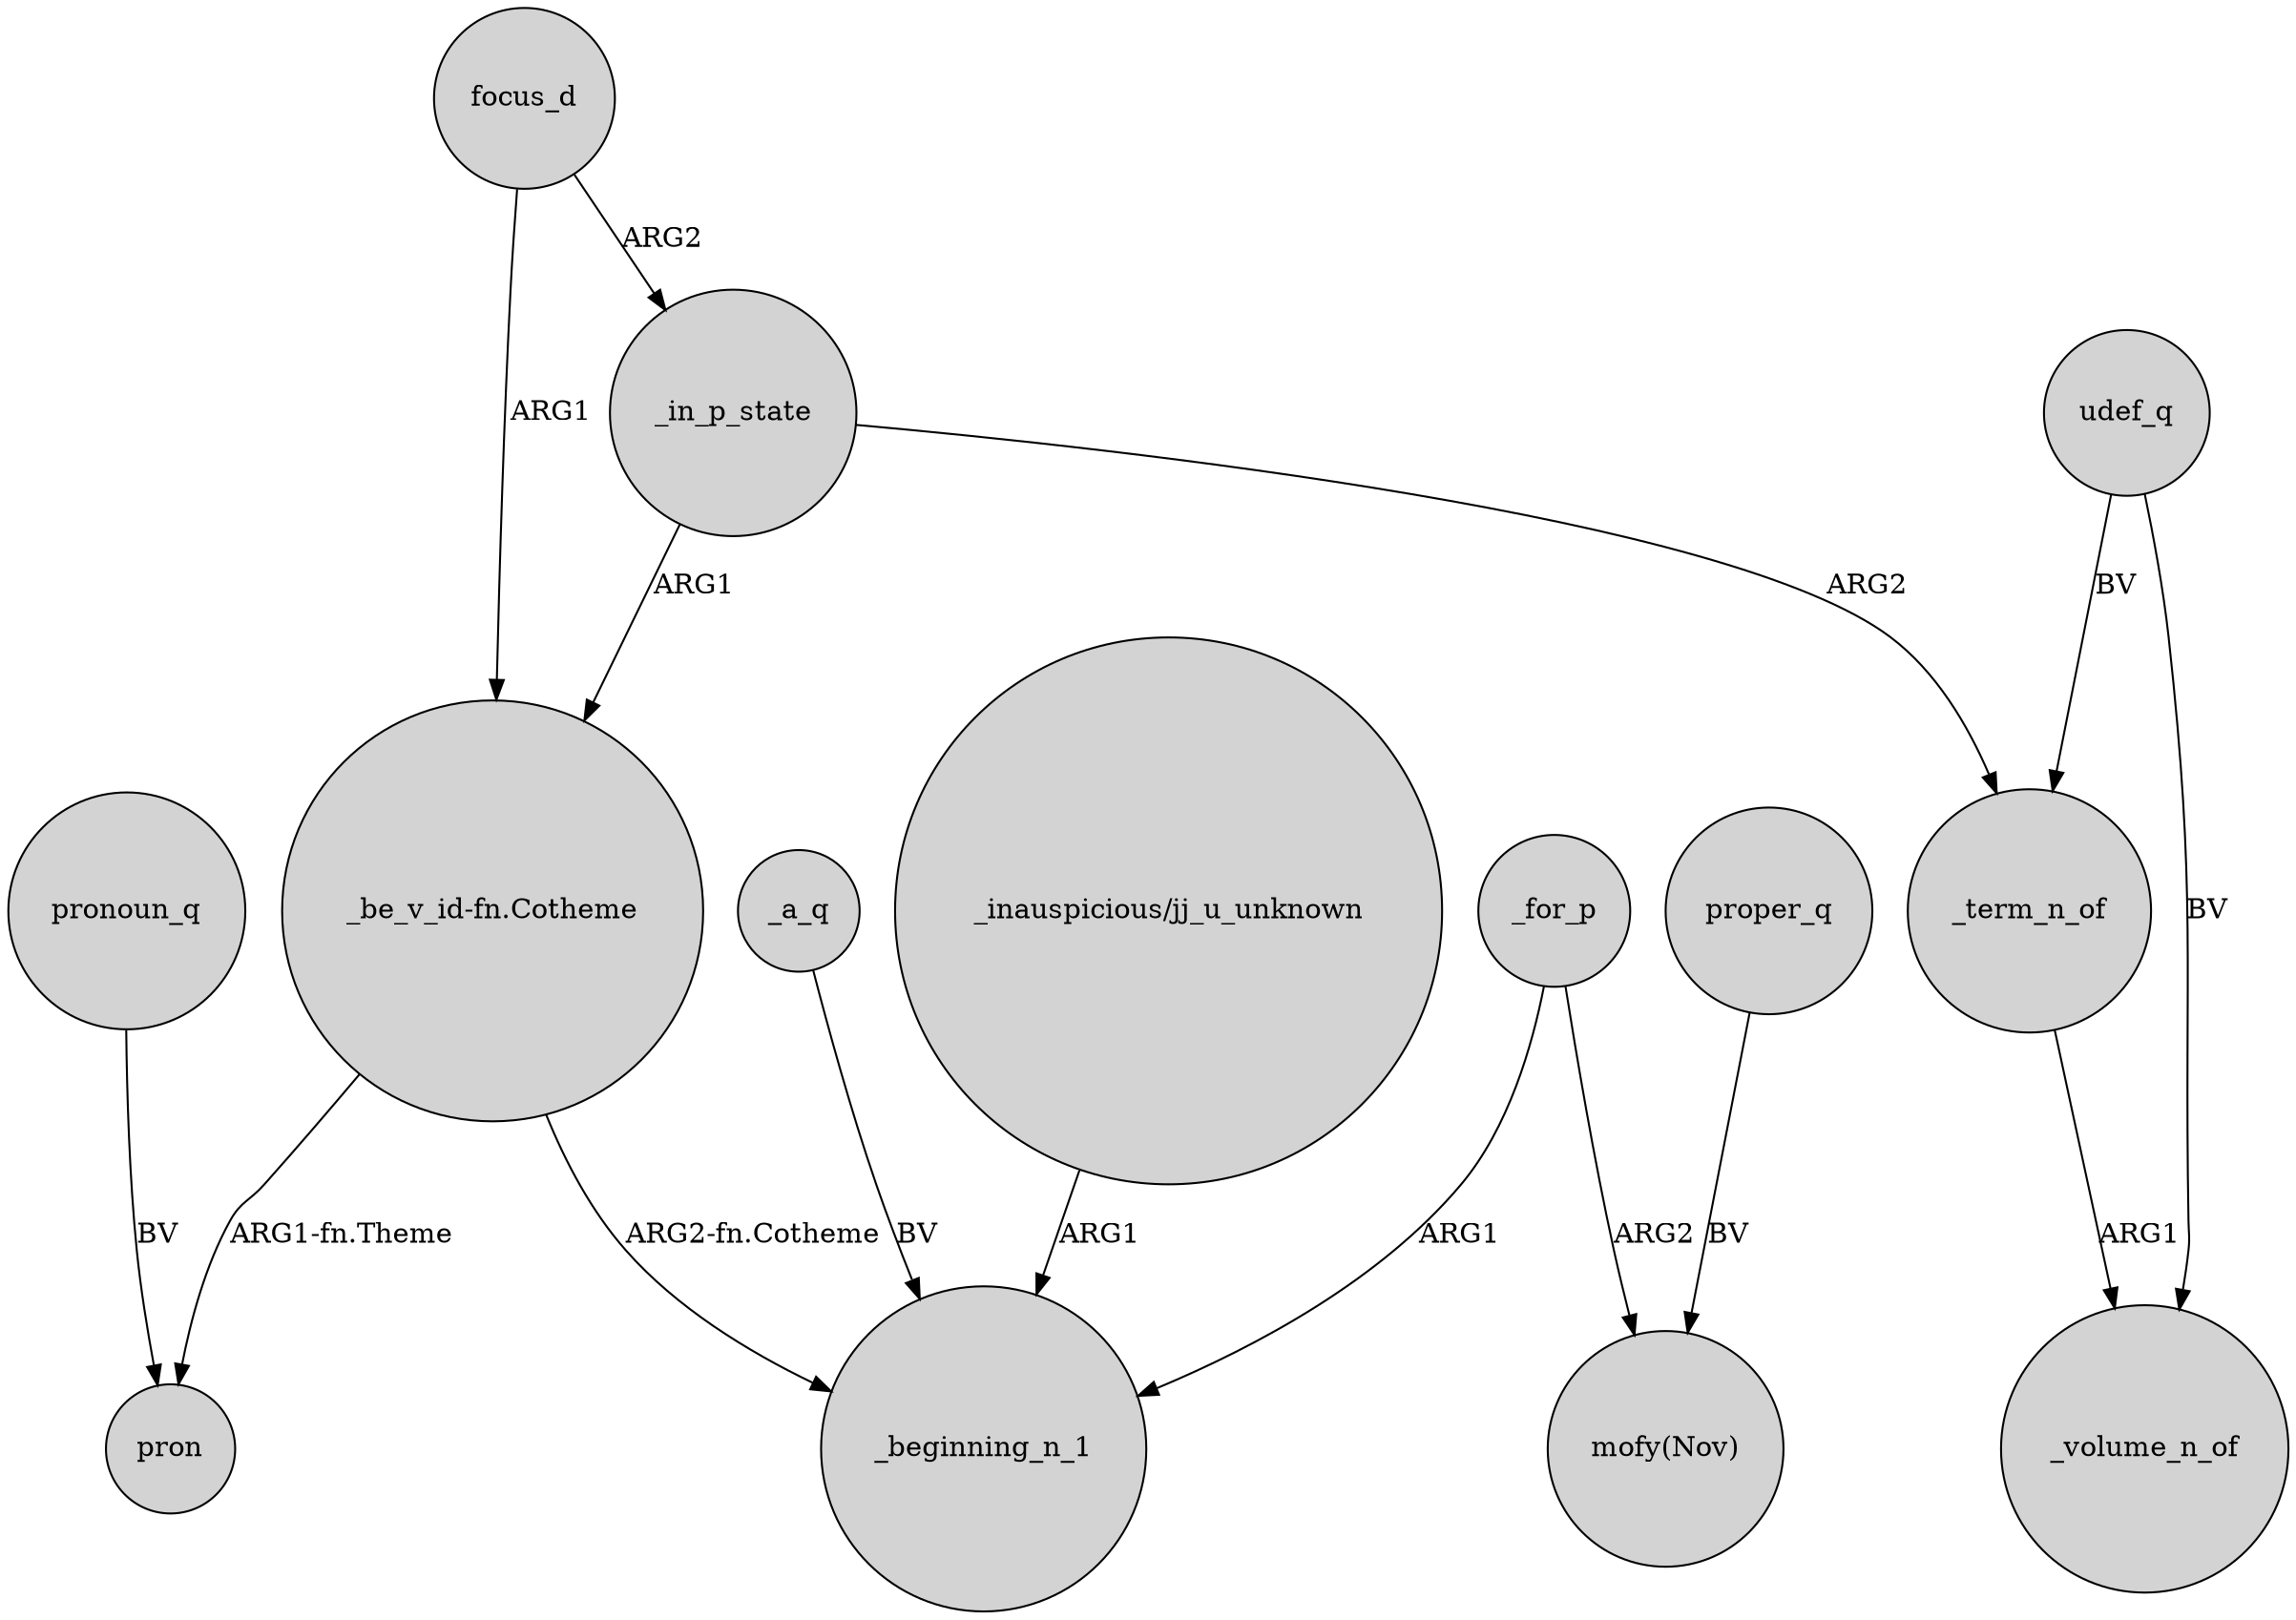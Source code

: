 digraph {
	node [shape=circle style=filled]
	pronoun_q -> pron [label=BV]
	_for_p -> "mofy(Nov)" [label=ARG2]
	udef_q -> _volume_n_of [label=BV]
	_a_q -> _beginning_n_1 [label=BV]
	_in_p_state -> _term_n_of [label=ARG2]
	_in_p_state -> "_be_v_id-fn.Cotheme" [label=ARG1]
	proper_q -> "mofy(Nov)" [label=BV]
	focus_d -> "_be_v_id-fn.Cotheme" [label=ARG1]
	"_be_v_id-fn.Cotheme" -> _beginning_n_1 [label="ARG2-fn.Cotheme"]
	udef_q -> _term_n_of [label=BV]
	_for_p -> _beginning_n_1 [label=ARG1]
	"_be_v_id-fn.Cotheme" -> pron [label="ARG1-fn.Theme"]
	focus_d -> _in_p_state [label=ARG2]
	_term_n_of -> _volume_n_of [label=ARG1]
	"_inauspicious/jj_u_unknown" -> _beginning_n_1 [label=ARG1]
}
